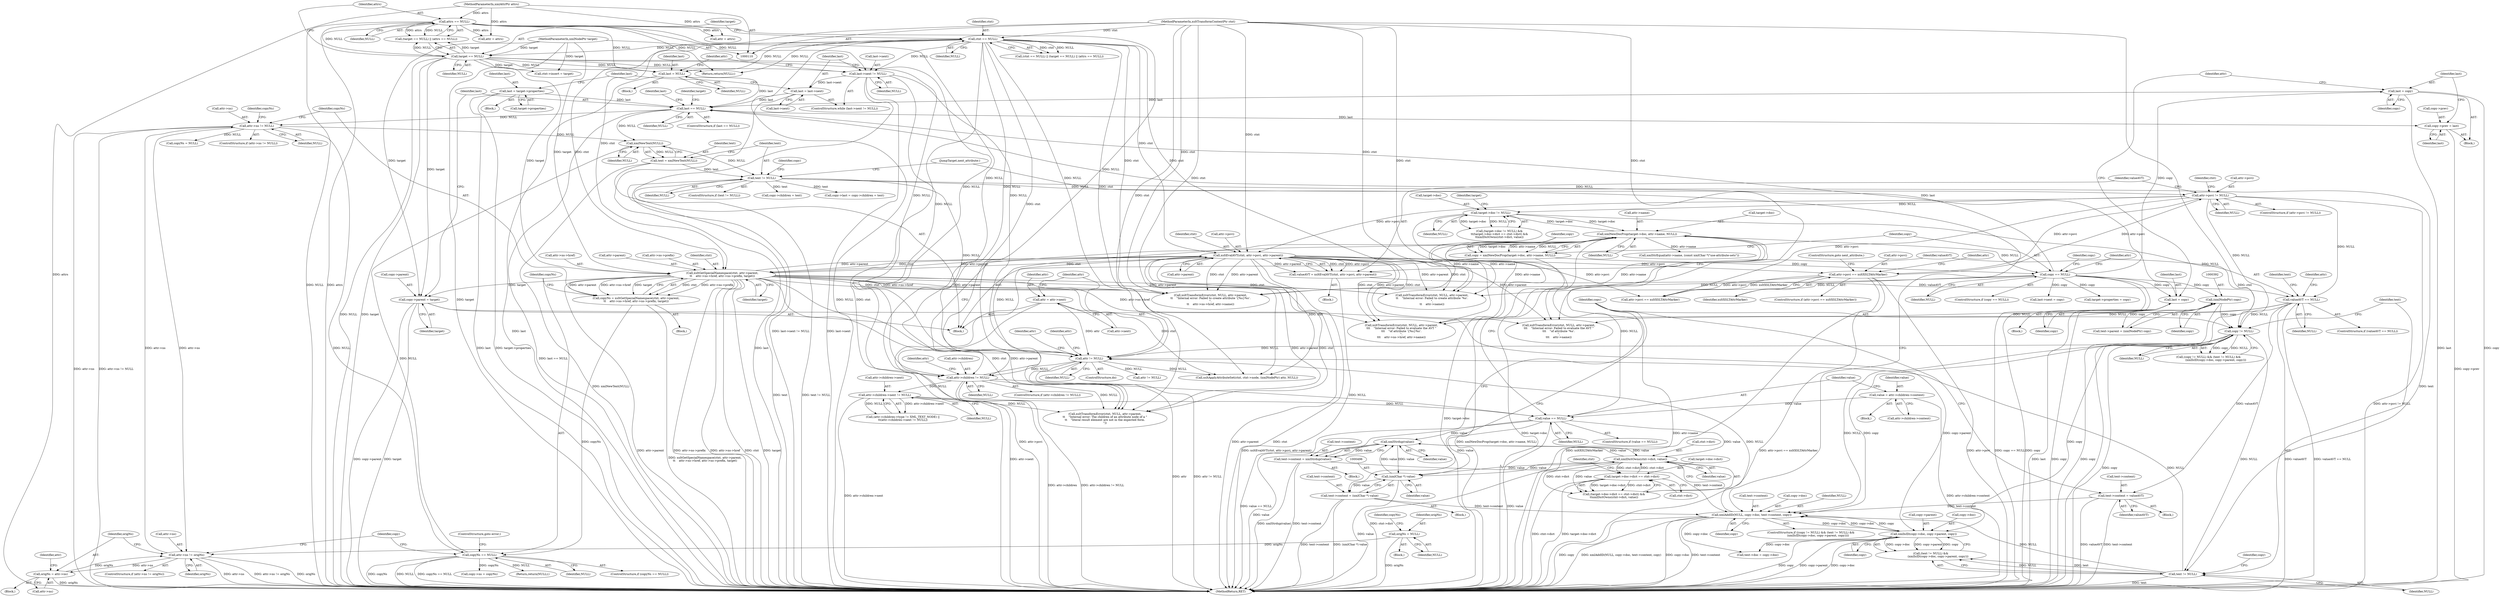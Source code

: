 digraph "0_Chrome_2de493f4a1d48952e09230a0c32ccbd45db973b2@API" {
"1000310" [label="(Call,copy->prev = last)"];
"1000291" [label="(Call,last == NULL)"];
"1000177" [label="(Call,last = NULL)"];
"1000139" [label="(Call,attrs == NULL)"];
"1000113" [label="(MethodParameterIn,xmlAttrPtr attrs)"];
"1000136" [label="(Call,target == NULL)"];
"1000112" [label="(MethodParameterIn,xmlNodePtr target)"];
"1000132" [label="(Call,ctxt == NULL)"];
"1000111" [label="(MethodParameterIn,xsltTransformContextPtr ctxt)"];
"1000315" [label="(Call,last = copy)"];
"1000248" [label="(Call,copy == NULL)"];
"1000237" [label="(Call,copy = xmlNewDocProp(target->doc, attr->name, NULL))"];
"1000239" [label="(Call,xmlNewDocProp(target->doc, attr->name, NULL))"];
"1000470" [label="(Call,target->doc != NULL)"];
"1000402" [label="(Call,attr->psvi != NULL)"];
"1000186" [label="(Call,attr->psvi == xsltXSLTAttrMarker)"];
"1000410" [label="(Call,xsltEvalAVT(ctxt, attr->psvi, attr->parent))"];
"1000339" [label="(Call,xsltGetSpecialNamespace(ctxt, attr->parent,\n\t\t    attr->ns->href, attr->ns->prefix, target))"];
"1000374" [label="(Call,text != NULL)"];
"1000369" [label="(Call,text = xmlNewText(NULL))"];
"1000371" [label="(Call,xmlNewText(NULL))"];
"1000356" [label="(Call,copyNs == NULL)"];
"1000337" [label="(Call,copyNs = xsltGetSpecialNamespace(ctxt, attr->parent,\n\t\t    attr->ns->href, attr->ns->prefix, target))"];
"1000331" [label="(Call,attr->ns != NULL)"];
"1000319" [label="(Call,attr->ns != origNs)"];
"1000325" [label="(Call,origNs = attr->ns)"];
"1000121" [label="(Call,origNs = NULL)"];
"1000233" [label="(Call,value == NULL)"];
"1000225" [label="(Call,value = attr->children->content)"];
"1000209" [label="(Call,attr->children->next != NULL)"];
"1000194" [label="(Call,attr->children != NULL)"];
"1000538" [label="(Call,attr != NULL)"];
"1000533" [label="(Call,attr = attr->next)"];
"1000523" [label="(Call,xmlAddID(NULL, copy->doc, text->content, copy))"];
"1000512" [label="(Call,text != NULL)"];
"1000508" [label="(Call,copy != NULL)"];
"1000391" [label="(Call,(xmlNodePtr) copy)"];
"1000419" [label="(Call,valueAVT == NULL)"];
"1000408" [label="(Call,valueAVT = xsltEvalAVT(ctxt, attr->psvi, attr->parent))"];
"1000515" [label="(Call,xmlIsID(copy->doc, copy->parent, copy))"];
"1000285" [label="(Call,copy->parent = target)"];
"1000458" [label="(Call,text->content = valueAVT)"];
"1000500" [label="(Call,text->content = xmlStrdup(value))"];
"1000504" [label="(Call,xmlStrdup(value))"];
"1000485" [label="(Call,xmlDictOwns(ctxt->dict, value))"];
"1000476" [label="(Call,target->doc->dict == ctxt->dict)"];
"1000495" [label="(Call,(xmlChar *) value)"];
"1000491" [label="(Call,text->content = (xmlChar *) value)"];
"1000165" [label="(Call,last->next != NULL)"];
"1000159" [label="(Call,last = target->properties)"];
"1000300" [label="(Call,last = copy)"];
"1000170" [label="(Call,last = last->next)"];
"1000246" [label="(Identifier,NULL)"];
"1000500" [label="(Call,text->content = xmlStrdup(value))"];
"1000249" [label="(Identifier,copy)"];
"1000354" [label="(Identifier,target)"];
"1000195" [label="(Call,attr->children)"];
"1000180" [label="(Call,attr = attrs)"];
"1000142" [label="(Return,return(NULL);)"];
"1000409" [label="(Identifier,valueAVT)"];
"1000140" [label="(Identifier,attrs)"];
"1000314" [label="(Identifier,last)"];
"1000330" [label="(ControlStructure,if (attr->ns != NULL))"];
"1000235" [label="(Identifier,NULL)"];
"1000123" [label="(Identifier,NULL)"];
"1000462" [label="(Identifier,valueAVT)"];
"1000300" [label="(Call,last = copy)"];
"1000177" [label="(Call,last = NULL)"];
"1000497" [label="(Identifier,value)"];
"1000317" [label="(Identifier,copy)"];
"1000411" [label="(Identifier,ctxt)"];
"1000541" [label="(Call,attr = attrs)"];
"1000257" [label="(Call,xsltTransformError(ctxt, NULL, attr->parent,\n\t\t    \"Internal error: Failed to create attribute '{%s}%s'.\n\",\n\t\t    attr->ns->href, attr->name))"];
"1000239" [label="(Call,xmlNewDocProp(target->doc, attr->name, NULL))"];
"1000192" [label="(ControlStructure,goto next_attribute;)"];
"1000370" [label="(Identifier,text)"];
"1000111" [label="(MethodParameterIn,xsltTransformContextPtr ctxt)"];
"1000169" [label="(Identifier,NULL)"];
"1000471" [label="(Call,target->doc)"];
"1000331" [label="(Call,attr->ns != NULL)"];
"1000112" [label="(MethodParameterIn,xmlNodePtr target)"];
"1000458" [label="(Call,text->content = valueAVT)"];
"1000198" [label="(Identifier,NULL)"];
"1000378" [label="(Call,copy->last = copy->children = text)"];
"1000513" [label="(Identifier,text)"];
"1000297" [label="(Identifier,target)"];
"1000394" [label="(Call,text->doc = copy->doc)"];
"1000340" [label="(Identifier,ctxt)"];
"1000486" [label="(Call,ctxt->dict)"];
"1000364" [label="(Call,copy->ns = copyNs)"];
"1000193" [label="(ControlStructure,if (attr->children != NULL))"];
"1000318" [label="(ControlStructure,if (attr->ns != origNs))"];
"1000393" [label="(Identifier,copy)"];
"1000217" [label="(Call,xsltTransformError(ctxt, NULL, attr->parent,\n\t\t    \"Internal error: The children of an attribute node of a \"\n\t\t    \"literal result element are not in the expected form.\n\"))"];
"1000114" [label="(Block,)"];
"1000166" [label="(Call,last->next)"];
"1000181" [label="(Identifier,attr)"];
"1000335" [label="(Identifier,NULL)"];
"1000121" [label="(Call,origNs = NULL)"];
"1000519" [label="(Call,copy->parent)"];
"1000477" [label="(Call,target->doc->dict)"];
"1000515" [label="(Call,xmlIsID(copy->doc, copy->parent, copy))"];
"1000194" [label="(Call,attr->children != NULL)"];
"1000302" [label="(Identifier,copy)"];
"1000210" [label="(Call,attr->children->next)"];
"1000514" [label="(Identifier,NULL)"];
"1000226" [label="(Identifier,value)"];
"1000391" [label="(Call,(xmlNodePtr) copy)"];
"1000344" [label="(Call,attr->ns->href)"];
"1000320" [label="(Call,attr->ns)"];
"1000141" [label="(Identifier,NULL)"];
"1000445" [label="(Call,xsltTransformError(ctxt, NULL, attr->parent,\n\t\t\t    \"Internal error: Failed to evaluate the AVT \"\n\t\t\t    \"of attribute '%s'.\n\",\n\t\t\t    attr->name))"];
"1000510" [label="(Identifier,NULL)"];
"1000183" [label="(ControlStructure,do)"];
"1000516" [label="(Call,copy->doc)"];
"1000408" [label="(Call,valueAVT = xsltEvalAVT(ctxt, attr->psvi, attr->parent))"];
"1000375" [label="(Identifier,text)"];
"1000325" [label="(Call,origNs = attr->ns)"];
"1000135" [label="(Call,(target == NULL) || (attrs == NULL))"];
"1000176" [label="(Block,)"];
"1000538" [label="(Call,attr != NULL)"];
"1000491" [label="(Call,text->content = (xmlChar *) value)"];
"1000233" [label="(Call,value == NULL)"];
"1000512" [label="(Call,text != NULL)"];
"1000232" [label="(ControlStructure,if (value == NULL))"];
"1000469" [label="(Call,(target->doc != NULL) &&\n\t\t(target->doc->dict == ctxt->dict) &&\n\t\txmlDictOwns(ctxt->dict, value))"];
"1000209" [label="(Call,attr->children->next != NULL)"];
"1000240" [label="(Call,target->doc)"];
"1000185" [label="(ControlStructure,if (attr->psvi == xsltXSLTAttrMarker))"];
"1000415" [label="(Call,attr->parent)"];
"1000475" [label="(Call,(target->doc->dict == ctxt->dict) &&\n\t\txmlDictOwns(ctxt->dict, value))"];
"1000274" [label="(Call,xsltTransformError(ctxt, NULL, attr->parent,\n\t\t    \"Internal error: Failed to create attribute '%s'.\n\",\n\t\t    attr->name))"];
"1000134" [label="(Identifier,NULL)"];
"1000366" [label="(Identifier,copy)"];
"1000376" [label="(Identifier,NULL)"];
"1000470" [label="(Call,target->doc != NULL)"];
"1000305" [label="(Call,last->next = copy)"];
"1000532" [label="(JumpTarget,next_attribute:)"];
"1000542" [label="(Identifier,attr)"];
"1000575" [label="(Call,attr != NULL)"];
"1000324" [label="(Block,)"];
"1000238" [label="(Identifier,copy)"];
"1000126" [label="(Identifier,copyNs)"];
"1000199" [label="(Block,)"];
"1000341" [label="(Call,attr->parent)"];
"1000489" [label="(Identifier,value)"];
"1000132" [label="(Call,ctxt == NULL)"];
"1000158" [label="(Block,)"];
"1000137" [label="(Identifier,target)"];
"1000285" [label="(Call,copy->parent = target)"];
"1000295" [label="(Call,target->properties = copy)"];
"1000593" [label="(Return,return(NULL);)"];
"1000234" [label="(Identifier,value)"];
"1000474" [label="(Identifier,NULL)"];
"1000171" [label="(Identifier,last)"];
"1000188" [label="(Identifier,attr)"];
"1000460" [label="(Identifier,text)"];
"1000250" [label="(Identifier,NULL)"];
"1000507" [label="(Call,(copy != NULL) && (text != NULL) &&\n                (xmlIsID(copy->doc, copy->parent, copy)))"];
"1000459" [label="(Call,text->content)"];
"1000499" [label="(Block,)"];
"1000501" [label="(Call,text->content)"];
"1000337" [label="(Call,copyNs = xsltGetSpecialNamespace(ctxt, attr->parent,\n\t\t    attr->ns->href, attr->ns->prefix, target))"];
"1000327" [label="(Call,attr->ns)"];
"1000336" [label="(Block,)"];
"1000373" [label="(ControlStructure,if (text != NULL))"];
"1000138" [label="(Identifier,NULL)"];
"1000237" [label="(Call,copy = xmlNewDocProp(target->doc, attr->name, NULL))"];
"1000457" [label="(Block,)"];
"1000323" [label="(Identifier,origNs)"];
"1000315" [label="(Call,last = copy)"];
"1000553" [label="(Call,xmlStrEqual(attr->name, (const xmlChar *)\"use-attribute-sets\"))"];
"1000412" [label="(Call,attr->psvi)"];
"1000504" [label="(Call,xmlStrdup(value))"];
"1000539" [label="(Identifier,attr)"];
"1000387" [label="(Call,text->parent = (xmlNodePtr) copy)"];
"1000170" [label="(Call,last = last->next)"];
"1000374" [label="(Call,text != NULL)"];
"1000113" [label="(MethodParameterIn,xmlAttrPtr attrs)"];
"1000421" [label="(Identifier,NULL)"];
"1000254" [label="(Identifier,attr)"];
"1000164" [label="(ControlStructure,while (last->next != NULL))"];
"1000311" [label="(Call,copy->prev)"];
"1000349" [label="(Call,attr->ns->prefix)"];
"1000356" [label="(Call,copyNs == NULL)"];
"1000357" [label="(Identifier,copyNs)"];
"1000310" [label="(Call,copy->prev = last)"];
"1000165" [label="(Call,last->next != NULL)"];
"1000522" [label="(Identifier,copy)"];
"1000382" [label="(Call,copy->children = text)"];
"1000511" [label="(Call,(text != NULL) &&\n                (xmlIsID(copy->doc, copy->parent, copy)))"];
"1000495" [label="(Call,(xmlChar *) value)"];
"1000287" [label="(Identifier,copy)"];
"1000425" [label="(Identifier,attr)"];
"1000149" [label="(Call,ctxt->insert = target)"];
"1000339" [label="(Call,xsltGetSpecialNamespace(ctxt, attr->parent,\n\t\t    attr->ns->href, attr->ns->prefix, target))"];
"1000371" [label="(Call,xmlNewText(NULL))"];
"1000407" [label="(Block,)"];
"1000122" [label="(Identifier,origNs)"];
"1000492" [label="(Call,text->content)"];
"1000187" [label="(Call,attr->psvi)"];
"1000326" [label="(Identifier,origNs)"];
"1000479" [label="(Identifier,target)"];
"1000196" [label="(Identifier,attr)"];
"1000333" [label="(Identifier,attr)"];
"1000304" [label="(Block,)"];
"1000225" [label="(Call,value = attr->children->content)"];
"1000167" [label="(Identifier,last)"];
"1000248" [label="(Call,copy == NULL)"];
"1000509" [label="(Identifier,copy)"];
"1000307" [label="(Identifier,last)"];
"1000289" [label="(Identifier,target)"];
"1000403" [label="(Call,attr->psvi)"];
"1000548" [label="(Call,attr->psvi == xsltXSLTAttrMarker)"];
"1000286" [label="(Call,copy->parent)"];
"1000380" [label="(Identifier,copy)"];
"1000487" [label="(Identifier,ctxt)"];
"1000506" [label="(ControlStructure,if ((copy != NULL) && (text != NULL) &&\n                (xmlIsID(copy->doc, copy->parent, copy))))"];
"1000243" [label="(Call,attr->name)"];
"1000338" [label="(Identifier,copyNs)"];
"1000476" [label="(Call,target->doc->dict == ctxt->dict)"];
"1000490" [label="(Block,)"];
"1000291" [label="(Call,last == NULL)"];
"1000361" [label="(Call,copyNs = NULL)"];
"1000428" [label="(Call,xsltTransformError(ctxt, NULL, attr->parent,\n\t\t\t    \"Internal error: Failed to evaluate the AVT \"\n\t\t\t    \"of attribute '{%s}%s'.\n\",\n\t\t\t    attr->ns->href, attr->name))"];
"1000190" [label="(Identifier,xsltXSLTAttrMarker)"];
"1000533" [label="(Call,attr = attr->next)"];
"1000372" [label="(Identifier,NULL)"];
"1000595" [label="(MethodReturn,RET)"];
"1000531" [label="(Identifier,copy)"];
"1000369" [label="(Call,text = xmlNewText(NULL))"];
"1000321" [label="(Identifier,attr)"];
"1000294" [label="(Block,)"];
"1000534" [label="(Identifier,attr)"];
"1000316" [label="(Identifier,last)"];
"1000528" [label="(Call,text->content)"];
"1000227" [label="(Call,attr->children->content)"];
"1000186" [label="(Call,attr->psvi == xsltXSLTAttrMarker)"];
"1000136" [label="(Call,target == NULL)"];
"1000319" [label="(Call,attr->ns != origNs)"];
"1000161" [label="(Call,target->properties)"];
"1000359" [label="(ControlStructure,goto error;)"];
"1000332" [label="(Call,attr->ns)"];
"1000301" [label="(Identifier,last)"];
"1000508" [label="(Call,copy != NULL)"];
"1000172" [label="(Call,last->next)"];
"1000467" [label="(Identifier,ctxt)"];
"1000358" [label="(Identifier,NULL)"];
"1000525" [label="(Call,copy->doc)"];
"1000160" [label="(Identifier,last)"];
"1000355" [label="(ControlStructure,if (copyNs == NULL))"];
"1000517" [label="(Identifier,copy)"];
"1000406" [label="(Identifier,NULL)"];
"1000131" [label="(Call,(ctxt == NULL) || (target == NULL) || (attrs == NULL))"];
"1000290" [label="(ControlStructure,if (last == NULL))"];
"1000133" [label="(Identifier,ctxt)"];
"1000485" [label="(Call,xmlDictOwns(ctxt->dict, value))"];
"1000401" [label="(ControlStructure,if (attr->psvi != NULL))"];
"1000184" [label="(Block,)"];
"1000523" [label="(Call,xmlAddID(NULL, copy->doc, text->content, copy))"];
"1000292" [label="(Identifier,last)"];
"1000178" [label="(Identifier,last)"];
"1000201" [label="(Call,(attr->children->type != XML_TEXT_NODE) ||\n\t\t(attr->children->next != NULL))"];
"1000561" [label="(Call,xsltApplyAttributeSet(ctxt, ctxt->node, (xmlNodePtr) attr, NULL))"];
"1000540" [label="(Identifier,NULL)"];
"1000139" [label="(Call,attrs == NULL)"];
"1000524" [label="(Identifier,NULL)"];
"1000420" [label="(Identifier,valueAVT)"];
"1000247" [label="(ControlStructure,if (copy == NULL))"];
"1000535" [label="(Call,attr->next)"];
"1000419" [label="(Call,valueAVT == NULL)"];
"1000482" [label="(Call,ctxt->dict)"];
"1000410" [label="(Call,xsltEvalAVT(ctxt, attr->psvi, attr->parent))"];
"1000505" [label="(Identifier,value)"];
"1000159" [label="(Call,last = target->properties)"];
"1000402" [label="(Call,attr->psvi != NULL)"];
"1000179" [label="(Identifier,NULL)"];
"1000205" [label="(Identifier,attr)"];
"1000418" [label="(ControlStructure,if (valueAVT == NULL))"];
"1000362" [label="(Identifier,copyNs)"];
"1000293" [label="(Identifier,NULL)"];
"1000215" [label="(Identifier,NULL)"];
"1000310" -> "1000304"  [label="AST: "];
"1000310" -> "1000314"  [label="CFG: "];
"1000311" -> "1000310"  [label="AST: "];
"1000314" -> "1000310"  [label="AST: "];
"1000316" -> "1000310"  [label="CFG: "];
"1000310" -> "1000595"  [label="DDG: copy->prev"];
"1000291" -> "1000310"  [label="DDG: last"];
"1000291" -> "1000290"  [label="AST: "];
"1000291" -> "1000293"  [label="CFG: "];
"1000292" -> "1000291"  [label="AST: "];
"1000293" -> "1000291"  [label="AST: "];
"1000297" -> "1000291"  [label="CFG: "];
"1000307" -> "1000291"  [label="CFG: "];
"1000291" -> "1000595"  [label="DDG: last == NULL"];
"1000177" -> "1000291"  [label="DDG: last"];
"1000315" -> "1000291"  [label="DDG: last"];
"1000159" -> "1000291"  [label="DDG: last"];
"1000300" -> "1000291"  [label="DDG: last"];
"1000170" -> "1000291"  [label="DDG: last"];
"1000248" -> "1000291"  [label="DDG: NULL"];
"1000291" -> "1000331"  [label="DDG: NULL"];
"1000291" -> "1000371"  [label="DDG: NULL"];
"1000177" -> "1000176"  [label="AST: "];
"1000177" -> "1000179"  [label="CFG: "];
"1000178" -> "1000177"  [label="AST: "];
"1000179" -> "1000177"  [label="AST: "];
"1000181" -> "1000177"  [label="CFG: "];
"1000177" -> "1000595"  [label="DDG: last"];
"1000139" -> "1000177"  [label="DDG: NULL"];
"1000132" -> "1000177"  [label="DDG: NULL"];
"1000136" -> "1000177"  [label="DDG: NULL"];
"1000139" -> "1000135"  [label="AST: "];
"1000139" -> "1000141"  [label="CFG: "];
"1000140" -> "1000139"  [label="AST: "];
"1000141" -> "1000139"  [label="AST: "];
"1000135" -> "1000139"  [label="CFG: "];
"1000139" -> "1000595"  [label="DDG: NULL"];
"1000139" -> "1000595"  [label="DDG: attrs"];
"1000139" -> "1000135"  [label="DDG: attrs"];
"1000139" -> "1000135"  [label="DDG: NULL"];
"1000113" -> "1000139"  [label="DDG: attrs"];
"1000136" -> "1000139"  [label="DDG: NULL"];
"1000139" -> "1000142"  [label="DDG: NULL"];
"1000139" -> "1000165"  [label="DDG: NULL"];
"1000139" -> "1000180"  [label="DDG: attrs"];
"1000139" -> "1000194"  [label="DDG: NULL"];
"1000139" -> "1000538"  [label="DDG: NULL"];
"1000139" -> "1000541"  [label="DDG: attrs"];
"1000113" -> "1000110"  [label="AST: "];
"1000113" -> "1000595"  [label="DDG: attrs"];
"1000113" -> "1000180"  [label="DDG: attrs"];
"1000113" -> "1000541"  [label="DDG: attrs"];
"1000136" -> "1000135"  [label="AST: "];
"1000136" -> "1000138"  [label="CFG: "];
"1000137" -> "1000136"  [label="AST: "];
"1000138" -> "1000136"  [label="AST: "];
"1000140" -> "1000136"  [label="CFG: "];
"1000135" -> "1000136"  [label="CFG: "];
"1000136" -> "1000595"  [label="DDG: NULL"];
"1000136" -> "1000595"  [label="DDG: target"];
"1000136" -> "1000135"  [label="DDG: target"];
"1000136" -> "1000135"  [label="DDG: NULL"];
"1000112" -> "1000136"  [label="DDG: target"];
"1000132" -> "1000136"  [label="DDG: NULL"];
"1000136" -> "1000142"  [label="DDG: NULL"];
"1000136" -> "1000149"  [label="DDG: target"];
"1000136" -> "1000165"  [label="DDG: NULL"];
"1000136" -> "1000194"  [label="DDG: NULL"];
"1000136" -> "1000285"  [label="DDG: target"];
"1000136" -> "1000339"  [label="DDG: target"];
"1000136" -> "1000538"  [label="DDG: NULL"];
"1000112" -> "1000110"  [label="AST: "];
"1000112" -> "1000595"  [label="DDG: target"];
"1000112" -> "1000149"  [label="DDG: target"];
"1000112" -> "1000285"  [label="DDG: target"];
"1000112" -> "1000339"  [label="DDG: target"];
"1000132" -> "1000131"  [label="AST: "];
"1000132" -> "1000134"  [label="CFG: "];
"1000133" -> "1000132"  [label="AST: "];
"1000134" -> "1000132"  [label="AST: "];
"1000137" -> "1000132"  [label="CFG: "];
"1000131" -> "1000132"  [label="CFG: "];
"1000132" -> "1000595"  [label="DDG: NULL"];
"1000132" -> "1000595"  [label="DDG: ctxt"];
"1000132" -> "1000131"  [label="DDG: ctxt"];
"1000132" -> "1000131"  [label="DDG: NULL"];
"1000111" -> "1000132"  [label="DDG: ctxt"];
"1000132" -> "1000142"  [label="DDG: NULL"];
"1000132" -> "1000165"  [label="DDG: NULL"];
"1000132" -> "1000194"  [label="DDG: NULL"];
"1000132" -> "1000217"  [label="DDG: ctxt"];
"1000132" -> "1000257"  [label="DDG: ctxt"];
"1000132" -> "1000274"  [label="DDG: ctxt"];
"1000132" -> "1000339"  [label="DDG: ctxt"];
"1000132" -> "1000410"  [label="DDG: ctxt"];
"1000132" -> "1000538"  [label="DDG: NULL"];
"1000132" -> "1000561"  [label="DDG: ctxt"];
"1000111" -> "1000110"  [label="AST: "];
"1000111" -> "1000595"  [label="DDG: ctxt"];
"1000111" -> "1000217"  [label="DDG: ctxt"];
"1000111" -> "1000257"  [label="DDG: ctxt"];
"1000111" -> "1000274"  [label="DDG: ctxt"];
"1000111" -> "1000339"  [label="DDG: ctxt"];
"1000111" -> "1000410"  [label="DDG: ctxt"];
"1000111" -> "1000428"  [label="DDG: ctxt"];
"1000111" -> "1000445"  [label="DDG: ctxt"];
"1000111" -> "1000561"  [label="DDG: ctxt"];
"1000315" -> "1000304"  [label="AST: "];
"1000315" -> "1000317"  [label="CFG: "];
"1000316" -> "1000315"  [label="AST: "];
"1000317" -> "1000315"  [label="AST: "];
"1000321" -> "1000315"  [label="CFG: "];
"1000315" -> "1000595"  [label="DDG: last"];
"1000315" -> "1000595"  [label="DDG: copy"];
"1000248" -> "1000315"  [label="DDG: copy"];
"1000248" -> "1000247"  [label="AST: "];
"1000248" -> "1000250"  [label="CFG: "];
"1000249" -> "1000248"  [label="AST: "];
"1000250" -> "1000248"  [label="AST: "];
"1000254" -> "1000248"  [label="CFG: "];
"1000287" -> "1000248"  [label="CFG: "];
"1000248" -> "1000595"  [label="DDG: copy == NULL"];
"1000248" -> "1000595"  [label="DDG: copy"];
"1000237" -> "1000248"  [label="DDG: copy"];
"1000239" -> "1000248"  [label="DDG: NULL"];
"1000248" -> "1000257"  [label="DDG: NULL"];
"1000248" -> "1000274"  [label="DDG: NULL"];
"1000248" -> "1000295"  [label="DDG: copy"];
"1000248" -> "1000300"  [label="DDG: copy"];
"1000248" -> "1000305"  [label="DDG: copy"];
"1000248" -> "1000391"  [label="DDG: copy"];
"1000237" -> "1000184"  [label="AST: "];
"1000237" -> "1000239"  [label="CFG: "];
"1000238" -> "1000237"  [label="AST: "];
"1000239" -> "1000237"  [label="AST: "];
"1000249" -> "1000237"  [label="CFG: "];
"1000237" -> "1000595"  [label="DDG: xmlNewDocProp(target->doc, attr->name, NULL)"];
"1000239" -> "1000237"  [label="DDG: target->doc"];
"1000239" -> "1000237"  [label="DDG: attr->name"];
"1000239" -> "1000237"  [label="DDG: NULL"];
"1000239" -> "1000246"  [label="CFG: "];
"1000240" -> "1000239"  [label="AST: "];
"1000243" -> "1000239"  [label="AST: "];
"1000246" -> "1000239"  [label="AST: "];
"1000239" -> "1000595"  [label="DDG: target->doc"];
"1000239" -> "1000595"  [label="DDG: attr->name"];
"1000470" -> "1000239"  [label="DDG: target->doc"];
"1000233" -> "1000239"  [label="DDG: NULL"];
"1000194" -> "1000239"  [label="DDG: NULL"];
"1000239" -> "1000257"  [label="DDG: attr->name"];
"1000239" -> "1000274"  [label="DDG: attr->name"];
"1000239" -> "1000428"  [label="DDG: attr->name"];
"1000239" -> "1000445"  [label="DDG: attr->name"];
"1000239" -> "1000470"  [label="DDG: target->doc"];
"1000239" -> "1000553"  [label="DDG: attr->name"];
"1000470" -> "1000469"  [label="AST: "];
"1000470" -> "1000474"  [label="CFG: "];
"1000471" -> "1000470"  [label="AST: "];
"1000474" -> "1000470"  [label="AST: "];
"1000479" -> "1000470"  [label="CFG: "];
"1000469" -> "1000470"  [label="CFG: "];
"1000470" -> "1000595"  [label="DDG: target->doc"];
"1000470" -> "1000469"  [label="DDG: target->doc"];
"1000470" -> "1000469"  [label="DDG: NULL"];
"1000402" -> "1000470"  [label="DDG: NULL"];
"1000470" -> "1000508"  [label="DDG: NULL"];
"1000402" -> "1000401"  [label="AST: "];
"1000402" -> "1000406"  [label="CFG: "];
"1000403" -> "1000402"  [label="AST: "];
"1000406" -> "1000402"  [label="AST: "];
"1000409" -> "1000402"  [label="CFG: "];
"1000467" -> "1000402"  [label="CFG: "];
"1000402" -> "1000595"  [label="DDG: attr->psvi != NULL"];
"1000402" -> "1000186"  [label="DDG: attr->psvi"];
"1000186" -> "1000402"  [label="DDG: attr->psvi"];
"1000374" -> "1000402"  [label="DDG: NULL"];
"1000402" -> "1000410"  [label="DDG: attr->psvi"];
"1000402" -> "1000419"  [label="DDG: NULL"];
"1000402" -> "1000508"  [label="DDG: NULL"];
"1000402" -> "1000548"  [label="DDG: attr->psvi"];
"1000186" -> "1000185"  [label="AST: "];
"1000186" -> "1000190"  [label="CFG: "];
"1000187" -> "1000186"  [label="AST: "];
"1000190" -> "1000186"  [label="AST: "];
"1000192" -> "1000186"  [label="CFG: "];
"1000196" -> "1000186"  [label="CFG: "];
"1000186" -> "1000595"  [label="DDG: attr->psvi == xsltXSLTAttrMarker"];
"1000186" -> "1000595"  [label="DDG: attr->psvi"];
"1000186" -> "1000595"  [label="DDG: xsltXSLTAttrMarker"];
"1000410" -> "1000186"  [label="DDG: attr->psvi"];
"1000186" -> "1000548"  [label="DDG: attr->psvi"];
"1000186" -> "1000548"  [label="DDG: xsltXSLTAttrMarker"];
"1000410" -> "1000408"  [label="AST: "];
"1000410" -> "1000415"  [label="CFG: "];
"1000411" -> "1000410"  [label="AST: "];
"1000412" -> "1000410"  [label="AST: "];
"1000415" -> "1000410"  [label="AST: "];
"1000408" -> "1000410"  [label="CFG: "];
"1000410" -> "1000595"  [label="DDG: ctxt"];
"1000410" -> "1000595"  [label="DDG: attr->psvi"];
"1000410" -> "1000595"  [label="DDG: attr->parent"];
"1000410" -> "1000217"  [label="DDG: ctxt"];
"1000410" -> "1000217"  [label="DDG: attr->parent"];
"1000410" -> "1000257"  [label="DDG: ctxt"];
"1000410" -> "1000257"  [label="DDG: attr->parent"];
"1000410" -> "1000274"  [label="DDG: ctxt"];
"1000410" -> "1000274"  [label="DDG: attr->parent"];
"1000410" -> "1000339"  [label="DDG: ctxt"];
"1000410" -> "1000339"  [label="DDG: attr->parent"];
"1000410" -> "1000408"  [label="DDG: ctxt"];
"1000410" -> "1000408"  [label="DDG: attr->psvi"];
"1000410" -> "1000408"  [label="DDG: attr->parent"];
"1000339" -> "1000410"  [label="DDG: ctxt"];
"1000339" -> "1000410"  [label="DDG: attr->parent"];
"1000410" -> "1000428"  [label="DDG: ctxt"];
"1000410" -> "1000428"  [label="DDG: attr->parent"];
"1000410" -> "1000445"  [label="DDG: ctxt"];
"1000410" -> "1000445"  [label="DDG: attr->parent"];
"1000410" -> "1000548"  [label="DDG: attr->psvi"];
"1000410" -> "1000561"  [label="DDG: ctxt"];
"1000339" -> "1000337"  [label="AST: "];
"1000339" -> "1000354"  [label="CFG: "];
"1000340" -> "1000339"  [label="AST: "];
"1000341" -> "1000339"  [label="AST: "];
"1000344" -> "1000339"  [label="AST: "];
"1000349" -> "1000339"  [label="AST: "];
"1000354" -> "1000339"  [label="AST: "];
"1000337" -> "1000339"  [label="CFG: "];
"1000339" -> "1000595"  [label="DDG: attr->ns->prefix"];
"1000339" -> "1000595"  [label="DDG: attr->ns->href"];
"1000339" -> "1000595"  [label="DDG: ctxt"];
"1000339" -> "1000595"  [label="DDG: target"];
"1000339" -> "1000595"  [label="DDG: attr->parent"];
"1000339" -> "1000217"  [label="DDG: ctxt"];
"1000339" -> "1000217"  [label="DDG: attr->parent"];
"1000339" -> "1000257"  [label="DDG: ctxt"];
"1000339" -> "1000257"  [label="DDG: attr->parent"];
"1000339" -> "1000257"  [label="DDG: attr->ns->href"];
"1000339" -> "1000274"  [label="DDG: ctxt"];
"1000339" -> "1000274"  [label="DDG: attr->parent"];
"1000339" -> "1000285"  [label="DDG: target"];
"1000339" -> "1000337"  [label="DDG: ctxt"];
"1000339" -> "1000337"  [label="DDG: attr->ns->prefix"];
"1000339" -> "1000337"  [label="DDG: attr->parent"];
"1000339" -> "1000337"  [label="DDG: attr->ns->href"];
"1000339" -> "1000337"  [label="DDG: target"];
"1000339" -> "1000428"  [label="DDG: attr->ns->href"];
"1000339" -> "1000561"  [label="DDG: ctxt"];
"1000374" -> "1000373"  [label="AST: "];
"1000374" -> "1000376"  [label="CFG: "];
"1000375" -> "1000374"  [label="AST: "];
"1000376" -> "1000374"  [label="AST: "];
"1000380" -> "1000374"  [label="CFG: "];
"1000532" -> "1000374"  [label="CFG: "];
"1000374" -> "1000595"  [label="DDG: text"];
"1000374" -> "1000595"  [label="DDG: text != NULL"];
"1000369" -> "1000374"  [label="DDG: text"];
"1000371" -> "1000374"  [label="DDG: NULL"];
"1000374" -> "1000378"  [label="DDG: text"];
"1000374" -> "1000382"  [label="DDG: text"];
"1000374" -> "1000512"  [label="DDG: text"];
"1000374" -> "1000538"  [label="DDG: NULL"];
"1000369" -> "1000184"  [label="AST: "];
"1000369" -> "1000371"  [label="CFG: "];
"1000370" -> "1000369"  [label="AST: "];
"1000371" -> "1000369"  [label="AST: "];
"1000375" -> "1000369"  [label="CFG: "];
"1000369" -> "1000595"  [label="DDG: xmlNewText(NULL)"];
"1000371" -> "1000369"  [label="DDG: NULL"];
"1000371" -> "1000372"  [label="CFG: "];
"1000372" -> "1000371"  [label="AST: "];
"1000356" -> "1000371"  [label="DDG: NULL"];
"1000331" -> "1000371"  [label="DDG: NULL"];
"1000356" -> "1000355"  [label="AST: "];
"1000356" -> "1000358"  [label="CFG: "];
"1000357" -> "1000356"  [label="AST: "];
"1000358" -> "1000356"  [label="AST: "];
"1000359" -> "1000356"  [label="CFG: "];
"1000366" -> "1000356"  [label="CFG: "];
"1000356" -> "1000595"  [label="DDG: copyNs == NULL"];
"1000356" -> "1000595"  [label="DDG: copyNs"];
"1000356" -> "1000595"  [label="DDG: NULL"];
"1000337" -> "1000356"  [label="DDG: copyNs"];
"1000331" -> "1000356"  [label="DDG: NULL"];
"1000356" -> "1000364"  [label="DDG: copyNs"];
"1000356" -> "1000593"  [label="DDG: NULL"];
"1000337" -> "1000336"  [label="AST: "];
"1000338" -> "1000337"  [label="AST: "];
"1000357" -> "1000337"  [label="CFG: "];
"1000337" -> "1000595"  [label="DDG: xsltGetSpecialNamespace(ctxt, attr->parent,\n\t\t    attr->ns->href, attr->ns->prefix, target)"];
"1000331" -> "1000330"  [label="AST: "];
"1000331" -> "1000335"  [label="CFG: "];
"1000332" -> "1000331"  [label="AST: "];
"1000335" -> "1000331"  [label="AST: "];
"1000338" -> "1000331"  [label="CFG: "];
"1000362" -> "1000331"  [label="CFG: "];
"1000331" -> "1000595"  [label="DDG: attr->ns != NULL"];
"1000331" -> "1000595"  [label="DDG: attr->ns"];
"1000331" -> "1000319"  [label="DDG: attr->ns"];
"1000319" -> "1000331"  [label="DDG: attr->ns"];
"1000331" -> "1000361"  [label="DDG: NULL"];
"1000319" -> "1000318"  [label="AST: "];
"1000319" -> "1000323"  [label="CFG: "];
"1000320" -> "1000319"  [label="AST: "];
"1000323" -> "1000319"  [label="AST: "];
"1000326" -> "1000319"  [label="CFG: "];
"1000366" -> "1000319"  [label="CFG: "];
"1000319" -> "1000595"  [label="DDG: attr->ns != origNs"];
"1000319" -> "1000595"  [label="DDG: origNs"];
"1000319" -> "1000595"  [label="DDG: attr->ns"];
"1000325" -> "1000319"  [label="DDG: origNs"];
"1000121" -> "1000319"  [label="DDG: origNs"];
"1000319" -> "1000325"  [label="DDG: attr->ns"];
"1000325" -> "1000324"  [label="AST: "];
"1000325" -> "1000327"  [label="CFG: "];
"1000326" -> "1000325"  [label="AST: "];
"1000327" -> "1000325"  [label="AST: "];
"1000333" -> "1000325"  [label="CFG: "];
"1000325" -> "1000595"  [label="DDG: origNs"];
"1000121" -> "1000114"  [label="AST: "];
"1000121" -> "1000123"  [label="CFG: "];
"1000122" -> "1000121"  [label="AST: "];
"1000123" -> "1000121"  [label="AST: "];
"1000126" -> "1000121"  [label="CFG: "];
"1000121" -> "1000595"  [label="DDG: origNs"];
"1000233" -> "1000232"  [label="AST: "];
"1000233" -> "1000235"  [label="CFG: "];
"1000234" -> "1000233"  [label="AST: "];
"1000235" -> "1000233"  [label="AST: "];
"1000238" -> "1000233"  [label="CFG: "];
"1000233" -> "1000595"  [label="DDG: value == NULL"];
"1000233" -> "1000595"  [label="DDG: value"];
"1000225" -> "1000233"  [label="DDG: value"];
"1000209" -> "1000233"  [label="DDG: NULL"];
"1000194" -> "1000233"  [label="DDG: NULL"];
"1000233" -> "1000485"  [label="DDG: value"];
"1000233" -> "1000495"  [label="DDG: value"];
"1000233" -> "1000504"  [label="DDG: value"];
"1000225" -> "1000199"  [label="AST: "];
"1000225" -> "1000227"  [label="CFG: "];
"1000226" -> "1000225"  [label="AST: "];
"1000227" -> "1000225"  [label="AST: "];
"1000234" -> "1000225"  [label="CFG: "];
"1000225" -> "1000595"  [label="DDG: attr->children->content"];
"1000209" -> "1000201"  [label="AST: "];
"1000209" -> "1000215"  [label="CFG: "];
"1000210" -> "1000209"  [label="AST: "];
"1000215" -> "1000209"  [label="AST: "];
"1000201" -> "1000209"  [label="CFG: "];
"1000209" -> "1000595"  [label="DDG: attr->children->next"];
"1000209" -> "1000201"  [label="DDG: attr->children->next"];
"1000209" -> "1000201"  [label="DDG: NULL"];
"1000194" -> "1000209"  [label="DDG: NULL"];
"1000209" -> "1000217"  [label="DDG: NULL"];
"1000194" -> "1000193"  [label="AST: "];
"1000194" -> "1000198"  [label="CFG: "];
"1000195" -> "1000194"  [label="AST: "];
"1000198" -> "1000194"  [label="AST: "];
"1000205" -> "1000194"  [label="CFG: "];
"1000238" -> "1000194"  [label="CFG: "];
"1000194" -> "1000595"  [label="DDG: attr->children != NULL"];
"1000194" -> "1000595"  [label="DDG: attr->children"];
"1000538" -> "1000194"  [label="DDG: NULL"];
"1000165" -> "1000194"  [label="DDG: NULL"];
"1000194" -> "1000217"  [label="DDG: NULL"];
"1000538" -> "1000183"  [label="AST: "];
"1000538" -> "1000540"  [label="CFG: "];
"1000539" -> "1000538"  [label="AST: "];
"1000540" -> "1000538"  [label="AST: "];
"1000188" -> "1000538"  [label="CFG: "];
"1000542" -> "1000538"  [label="CFG: "];
"1000538" -> "1000595"  [label="DDG: attr"];
"1000538" -> "1000595"  [label="DDG: attr != NULL"];
"1000533" -> "1000538"  [label="DDG: attr"];
"1000523" -> "1000538"  [label="DDG: NULL"];
"1000165" -> "1000538"  [label="DDG: NULL"];
"1000512" -> "1000538"  [label="DDG: NULL"];
"1000508" -> "1000538"  [label="DDG: NULL"];
"1000538" -> "1000561"  [label="DDG: NULL"];
"1000538" -> "1000575"  [label="DDG: NULL"];
"1000533" -> "1000184"  [label="AST: "];
"1000533" -> "1000535"  [label="CFG: "];
"1000534" -> "1000533"  [label="AST: "];
"1000535" -> "1000533"  [label="AST: "];
"1000539" -> "1000533"  [label="CFG: "];
"1000533" -> "1000595"  [label="DDG: attr->next"];
"1000523" -> "1000506"  [label="AST: "];
"1000523" -> "1000531"  [label="CFG: "];
"1000524" -> "1000523"  [label="AST: "];
"1000525" -> "1000523"  [label="AST: "];
"1000528" -> "1000523"  [label="AST: "];
"1000531" -> "1000523"  [label="AST: "];
"1000532" -> "1000523"  [label="CFG: "];
"1000523" -> "1000595"  [label="DDG: copy->doc"];
"1000523" -> "1000595"  [label="DDG: text->content"];
"1000523" -> "1000595"  [label="DDG: copy"];
"1000523" -> "1000595"  [label="DDG: xmlAddID(NULL, copy->doc, text->content, copy)"];
"1000523" -> "1000394"  [label="DDG: copy->doc"];
"1000523" -> "1000515"  [label="DDG: copy->doc"];
"1000512" -> "1000523"  [label="DDG: NULL"];
"1000508" -> "1000523"  [label="DDG: NULL"];
"1000508" -> "1000523"  [label="DDG: copy"];
"1000515" -> "1000523"  [label="DDG: copy->doc"];
"1000515" -> "1000523"  [label="DDG: copy"];
"1000458" -> "1000523"  [label="DDG: text->content"];
"1000500" -> "1000523"  [label="DDG: text->content"];
"1000491" -> "1000523"  [label="DDG: text->content"];
"1000512" -> "1000511"  [label="AST: "];
"1000512" -> "1000514"  [label="CFG: "];
"1000513" -> "1000512"  [label="AST: "];
"1000514" -> "1000512"  [label="AST: "];
"1000517" -> "1000512"  [label="CFG: "];
"1000511" -> "1000512"  [label="CFG: "];
"1000512" -> "1000595"  [label="DDG: text"];
"1000512" -> "1000511"  [label="DDG: text"];
"1000512" -> "1000511"  [label="DDG: NULL"];
"1000508" -> "1000512"  [label="DDG: NULL"];
"1000508" -> "1000507"  [label="AST: "];
"1000508" -> "1000510"  [label="CFG: "];
"1000509" -> "1000508"  [label="AST: "];
"1000510" -> "1000508"  [label="AST: "];
"1000513" -> "1000508"  [label="CFG: "];
"1000507" -> "1000508"  [label="CFG: "];
"1000508" -> "1000595"  [label="DDG: copy"];
"1000508" -> "1000507"  [label="DDG: copy"];
"1000508" -> "1000507"  [label="DDG: NULL"];
"1000391" -> "1000508"  [label="DDG: copy"];
"1000419" -> "1000508"  [label="DDG: NULL"];
"1000508" -> "1000515"  [label="DDG: copy"];
"1000391" -> "1000387"  [label="AST: "];
"1000391" -> "1000393"  [label="CFG: "];
"1000392" -> "1000391"  [label="AST: "];
"1000393" -> "1000391"  [label="AST: "];
"1000387" -> "1000391"  [label="CFG: "];
"1000391" -> "1000595"  [label="DDG: copy"];
"1000391" -> "1000387"  [label="DDG: copy"];
"1000419" -> "1000418"  [label="AST: "];
"1000419" -> "1000421"  [label="CFG: "];
"1000420" -> "1000419"  [label="AST: "];
"1000421" -> "1000419"  [label="AST: "];
"1000425" -> "1000419"  [label="CFG: "];
"1000460" -> "1000419"  [label="CFG: "];
"1000419" -> "1000595"  [label="DDG: valueAVT"];
"1000419" -> "1000595"  [label="DDG: valueAVT == NULL"];
"1000408" -> "1000419"  [label="DDG: valueAVT"];
"1000419" -> "1000428"  [label="DDG: NULL"];
"1000419" -> "1000445"  [label="DDG: NULL"];
"1000419" -> "1000458"  [label="DDG: valueAVT"];
"1000408" -> "1000407"  [label="AST: "];
"1000409" -> "1000408"  [label="AST: "];
"1000420" -> "1000408"  [label="CFG: "];
"1000408" -> "1000595"  [label="DDG: xsltEvalAVT(ctxt, attr->psvi, attr->parent)"];
"1000515" -> "1000511"  [label="AST: "];
"1000515" -> "1000522"  [label="CFG: "];
"1000516" -> "1000515"  [label="AST: "];
"1000519" -> "1000515"  [label="AST: "];
"1000522" -> "1000515"  [label="AST: "];
"1000511" -> "1000515"  [label="CFG: "];
"1000515" -> "1000595"  [label="DDG: copy"];
"1000515" -> "1000595"  [label="DDG: copy->parent"];
"1000515" -> "1000595"  [label="DDG: copy->doc"];
"1000515" -> "1000394"  [label="DDG: copy->doc"];
"1000515" -> "1000511"  [label="DDG: copy->doc"];
"1000515" -> "1000511"  [label="DDG: copy->parent"];
"1000515" -> "1000511"  [label="DDG: copy"];
"1000285" -> "1000515"  [label="DDG: copy->parent"];
"1000285" -> "1000184"  [label="AST: "];
"1000285" -> "1000289"  [label="CFG: "];
"1000286" -> "1000285"  [label="AST: "];
"1000289" -> "1000285"  [label="AST: "];
"1000292" -> "1000285"  [label="CFG: "];
"1000285" -> "1000595"  [label="DDG: copy->parent"];
"1000285" -> "1000595"  [label="DDG: target"];
"1000458" -> "1000457"  [label="AST: "];
"1000458" -> "1000462"  [label="CFG: "];
"1000459" -> "1000458"  [label="AST: "];
"1000462" -> "1000458"  [label="AST: "];
"1000509" -> "1000458"  [label="CFG: "];
"1000458" -> "1000595"  [label="DDG: text->content"];
"1000458" -> "1000595"  [label="DDG: valueAVT"];
"1000500" -> "1000499"  [label="AST: "];
"1000500" -> "1000504"  [label="CFG: "];
"1000501" -> "1000500"  [label="AST: "];
"1000504" -> "1000500"  [label="AST: "];
"1000509" -> "1000500"  [label="CFG: "];
"1000500" -> "1000595"  [label="DDG: text->content"];
"1000500" -> "1000595"  [label="DDG: xmlStrdup(value)"];
"1000504" -> "1000500"  [label="DDG: value"];
"1000504" -> "1000505"  [label="CFG: "];
"1000505" -> "1000504"  [label="AST: "];
"1000504" -> "1000595"  [label="DDG: value"];
"1000504" -> "1000485"  [label="DDG: value"];
"1000504" -> "1000495"  [label="DDG: value"];
"1000485" -> "1000504"  [label="DDG: value"];
"1000495" -> "1000504"  [label="DDG: value"];
"1000485" -> "1000475"  [label="AST: "];
"1000485" -> "1000489"  [label="CFG: "];
"1000486" -> "1000485"  [label="AST: "];
"1000489" -> "1000485"  [label="AST: "];
"1000475" -> "1000485"  [label="CFG: "];
"1000485" -> "1000595"  [label="DDG: ctxt->dict"];
"1000485" -> "1000476"  [label="DDG: ctxt->dict"];
"1000485" -> "1000475"  [label="DDG: ctxt->dict"];
"1000485" -> "1000475"  [label="DDG: value"];
"1000476" -> "1000485"  [label="DDG: ctxt->dict"];
"1000495" -> "1000485"  [label="DDG: value"];
"1000485" -> "1000495"  [label="DDG: value"];
"1000476" -> "1000475"  [label="AST: "];
"1000476" -> "1000482"  [label="CFG: "];
"1000477" -> "1000476"  [label="AST: "];
"1000482" -> "1000476"  [label="AST: "];
"1000487" -> "1000476"  [label="CFG: "];
"1000475" -> "1000476"  [label="CFG: "];
"1000476" -> "1000595"  [label="DDG: target->doc->dict"];
"1000476" -> "1000595"  [label="DDG: ctxt->dict"];
"1000476" -> "1000475"  [label="DDG: target->doc->dict"];
"1000476" -> "1000475"  [label="DDG: ctxt->dict"];
"1000495" -> "1000491"  [label="AST: "];
"1000495" -> "1000497"  [label="CFG: "];
"1000496" -> "1000495"  [label="AST: "];
"1000497" -> "1000495"  [label="AST: "];
"1000491" -> "1000495"  [label="CFG: "];
"1000495" -> "1000595"  [label="DDG: value"];
"1000495" -> "1000491"  [label="DDG: value"];
"1000491" -> "1000490"  [label="AST: "];
"1000492" -> "1000491"  [label="AST: "];
"1000509" -> "1000491"  [label="CFG: "];
"1000491" -> "1000595"  [label="DDG: (xmlChar *) value"];
"1000491" -> "1000595"  [label="DDG: text->content"];
"1000165" -> "1000164"  [label="AST: "];
"1000165" -> "1000169"  [label="CFG: "];
"1000166" -> "1000165"  [label="AST: "];
"1000169" -> "1000165"  [label="AST: "];
"1000171" -> "1000165"  [label="CFG: "];
"1000181" -> "1000165"  [label="CFG: "];
"1000165" -> "1000595"  [label="DDG: last->next"];
"1000165" -> "1000595"  [label="DDG: last->next != NULL"];
"1000165" -> "1000170"  [label="DDG: last->next"];
"1000159" -> "1000158"  [label="AST: "];
"1000159" -> "1000161"  [label="CFG: "];
"1000160" -> "1000159"  [label="AST: "];
"1000161" -> "1000159"  [label="AST: "];
"1000167" -> "1000159"  [label="CFG: "];
"1000159" -> "1000595"  [label="DDG: last"];
"1000159" -> "1000595"  [label="DDG: target->properties"];
"1000300" -> "1000294"  [label="AST: "];
"1000300" -> "1000302"  [label="CFG: "];
"1000301" -> "1000300"  [label="AST: "];
"1000302" -> "1000300"  [label="AST: "];
"1000321" -> "1000300"  [label="CFG: "];
"1000300" -> "1000595"  [label="DDG: last"];
"1000300" -> "1000595"  [label="DDG: copy"];
"1000170" -> "1000164"  [label="AST: "];
"1000170" -> "1000172"  [label="CFG: "];
"1000171" -> "1000170"  [label="AST: "];
"1000172" -> "1000170"  [label="AST: "];
"1000167" -> "1000170"  [label="CFG: "];
"1000170" -> "1000595"  [label="DDG: last"];
}
